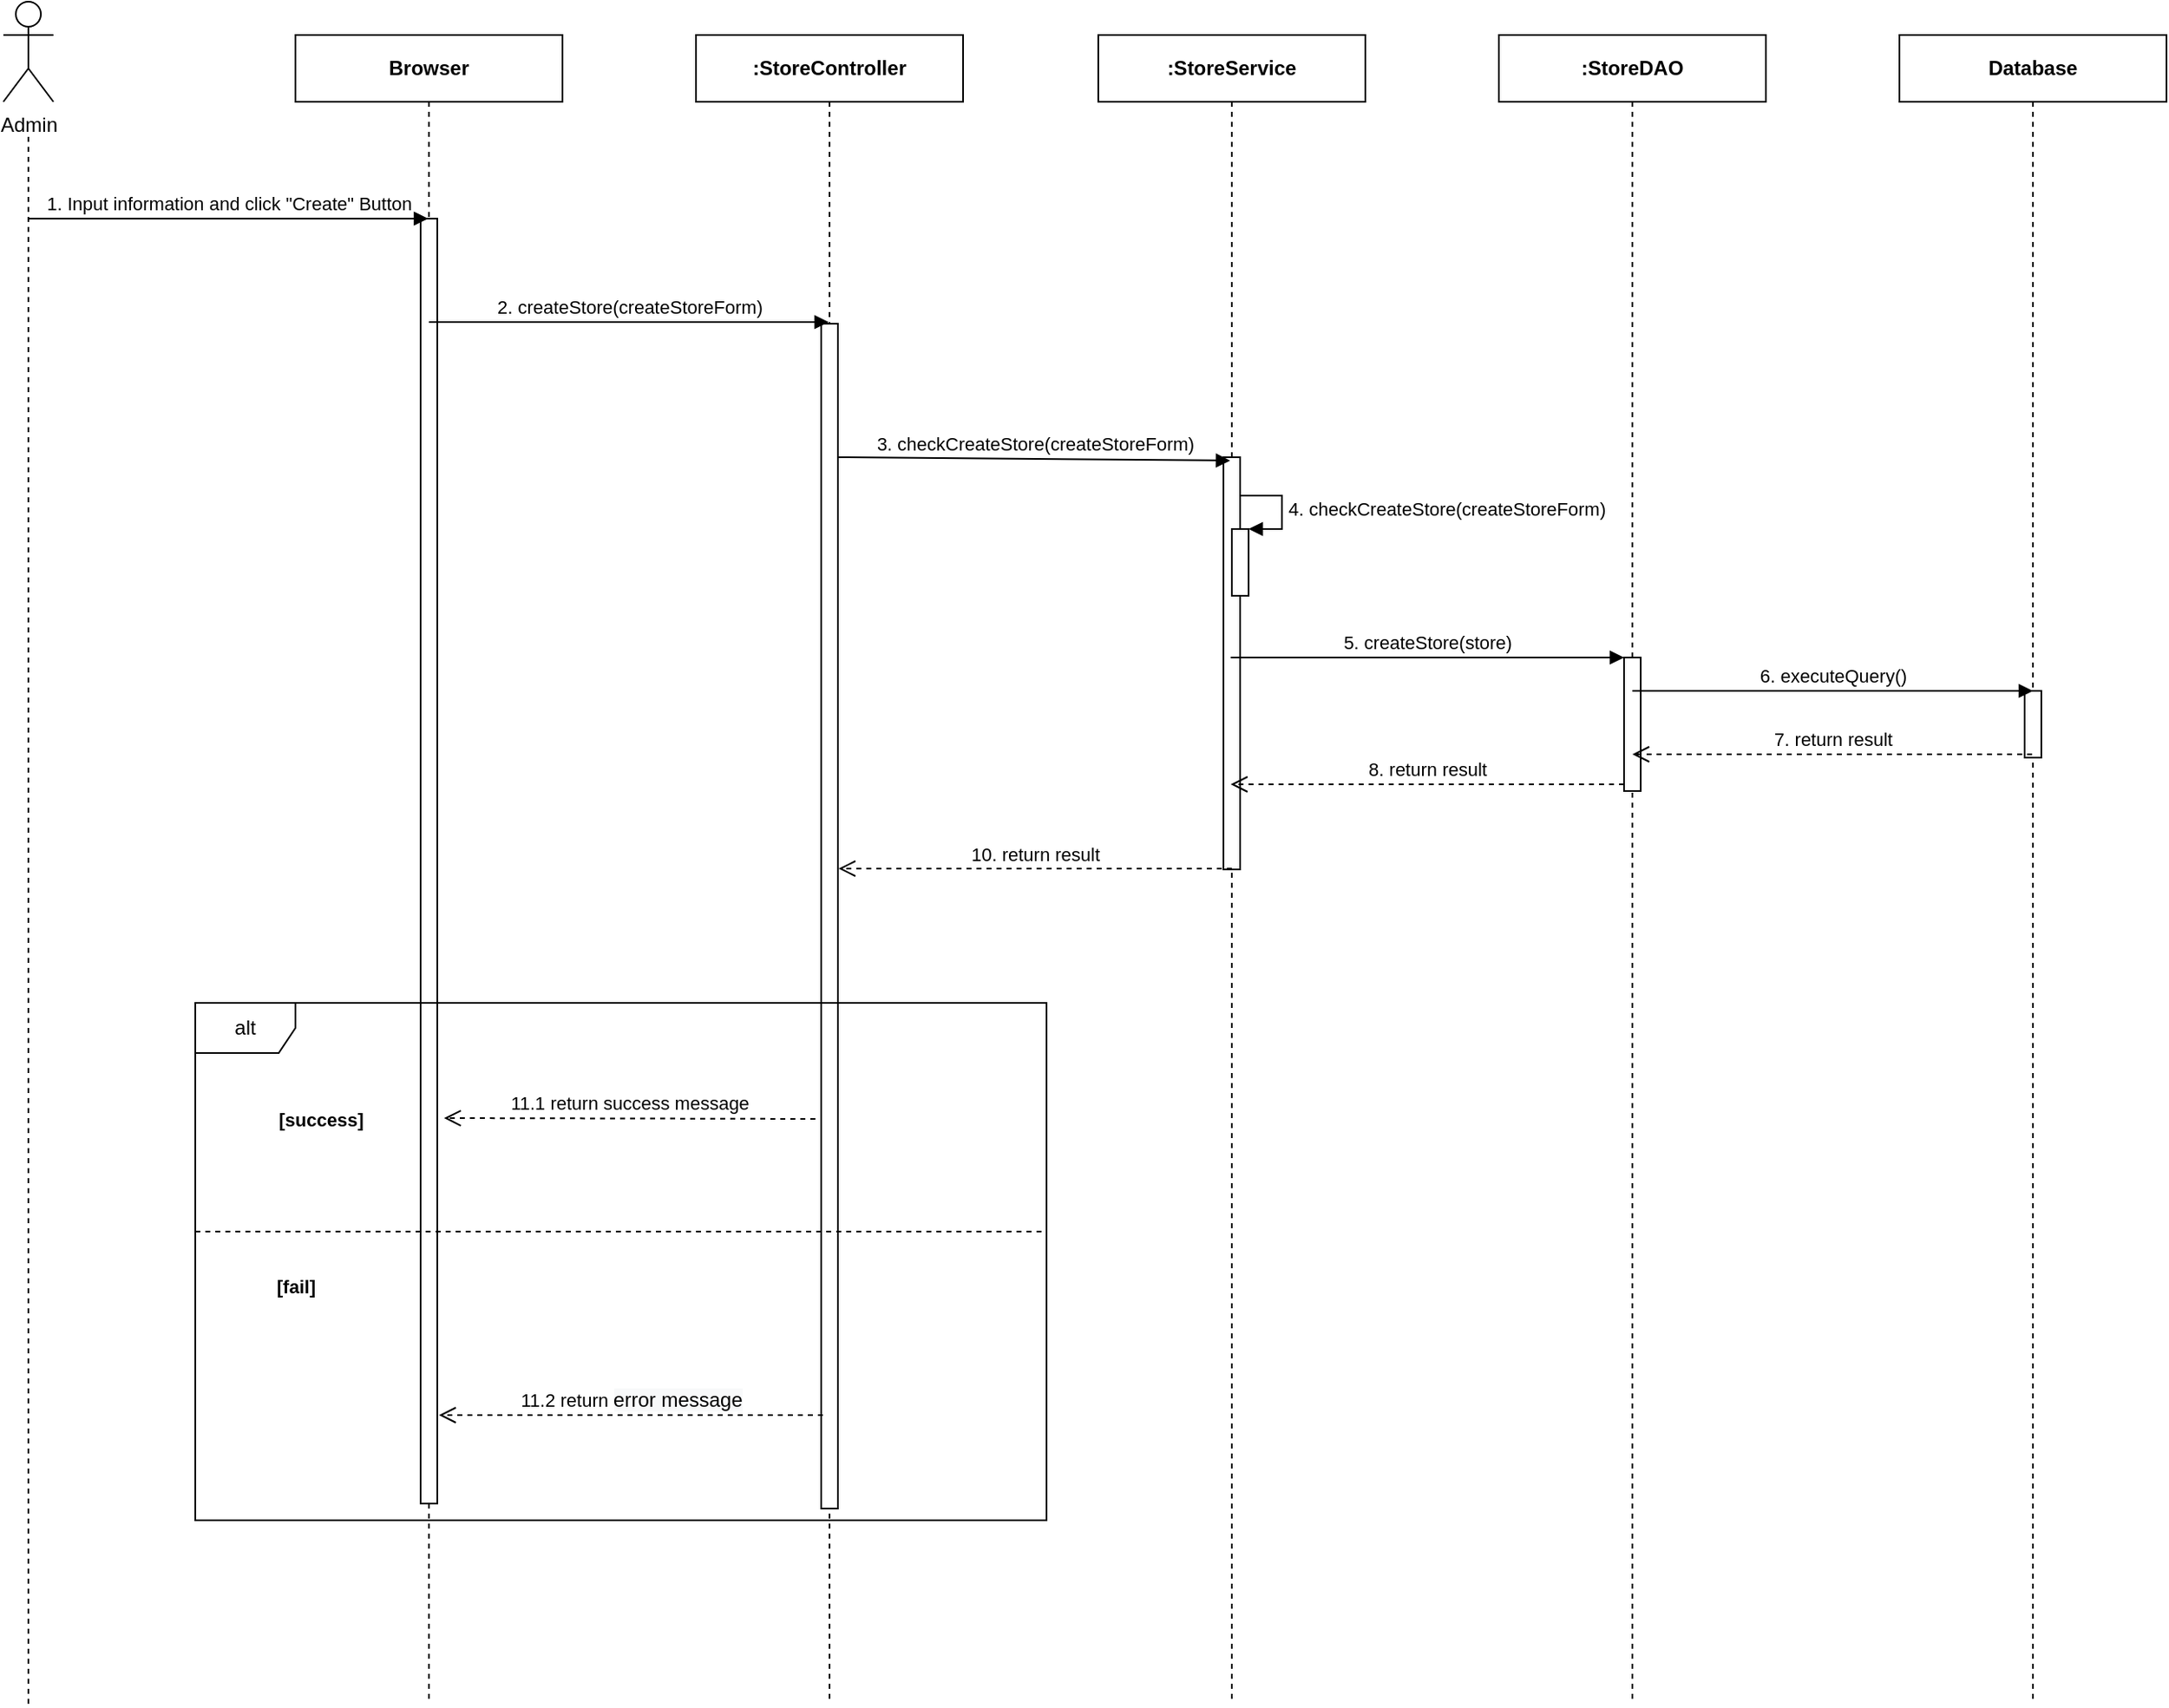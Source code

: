 <mxfile version="14.4.3" type="device"><diagram id="wABSzRqi_FVYXiAVE2oP" name="Ev02"><mxGraphModel dx="1346" dy="778" grid="1" gridSize="10" guides="1" tooltips="1" connect="1" arrows="1" fold="1" page="1" pageScale="1" pageWidth="850" pageHeight="1100" math="0" shadow="0"><root><mxCell id="gUo3uE9qeqiG01h8dQ7a-0"/><mxCell id="gUo3uE9qeqiG01h8dQ7a-1" parent="gUo3uE9qeqiG01h8dQ7a-0"/><mxCell id="SuDUeDwoGOIgecHYMLtc-3" value="&lt;b&gt;Browser&lt;/b&gt;" style="shape=umlLifeline;perimeter=lifelinePerimeter;whiteSpace=wrap;html=1;container=1;collapsible=0;recursiveResize=0;outlineConnect=0;" parent="gUo3uE9qeqiG01h8dQ7a-1" vertex="1"><mxGeometry x="480" y="80" width="160" height="1000" as="geometry"/></mxCell><mxCell id="SuDUeDwoGOIgecHYMLtc-4" value="" style="html=1;points=[];perimeter=orthogonalPerimeter;" parent="SuDUeDwoGOIgecHYMLtc-3" vertex="1"><mxGeometry x="75" y="110" width="10" height="770" as="geometry"/></mxCell><mxCell id="SuDUeDwoGOIgecHYMLtc-5" value="&lt;b&gt;:StoreDAO&lt;/b&gt;" style="shape=umlLifeline;perimeter=lifelinePerimeter;whiteSpace=wrap;html=1;container=1;collapsible=0;recursiveResize=0;outlineConnect=0;" parent="gUo3uE9qeqiG01h8dQ7a-1" vertex="1"><mxGeometry x="1201" y="80" width="160" height="1000" as="geometry"/></mxCell><mxCell id="SuDUeDwoGOIgecHYMLtc-6" value="&lt;b&gt;:StoreService&lt;/b&gt;" style="shape=umlLifeline;perimeter=lifelinePerimeter;whiteSpace=wrap;html=1;container=1;collapsible=0;recursiveResize=0;outlineConnect=0;" parent="gUo3uE9qeqiG01h8dQ7a-1" vertex="1"><mxGeometry x="961" y="80" width="160" height="1000" as="geometry"/></mxCell><mxCell id="SuDUeDwoGOIgecHYMLtc-7" value="" style="html=1;points=[];perimeter=orthogonalPerimeter;" parent="SuDUeDwoGOIgecHYMLtc-6" vertex="1"><mxGeometry x="75" y="253" width="10" height="247" as="geometry"/></mxCell><mxCell id="SuDUeDwoGOIgecHYMLtc-9" value="&lt;b&gt;:StoreController&lt;/b&gt;" style="shape=umlLifeline;perimeter=lifelinePerimeter;whiteSpace=wrap;html=1;container=1;collapsible=0;recursiveResize=0;outlineConnect=0;" parent="gUo3uE9qeqiG01h8dQ7a-1" vertex="1"><mxGeometry x="720" y="80" width="160" height="1000" as="geometry"/></mxCell><mxCell id="SuDUeDwoGOIgecHYMLtc-10" value="" style="html=1;points=[];perimeter=orthogonalPerimeter;" parent="SuDUeDwoGOIgecHYMLtc-9" vertex="1"><mxGeometry x="75" y="173" width="10" height="710" as="geometry"/></mxCell><mxCell id="SuDUeDwoGOIgecHYMLtc-11" value="1. Input information and click &quot;Create&quot; Button" style="html=1;verticalAlign=bottom;endArrow=block;" parent="gUo3uE9qeqiG01h8dQ7a-1" target="SuDUeDwoGOIgecHYMLtc-3" edge="1"><mxGeometry width="80" relative="1" as="geometry"><mxPoint x="320" y="190" as="sourcePoint"/><mxPoint x="400" y="190" as="targetPoint"/></mxGeometry></mxCell><mxCell id="SuDUeDwoGOIgecHYMLtc-12" value="2. createStore(createStoreForm)" style="html=1;verticalAlign=bottom;endArrow=block;" parent="gUo3uE9qeqiG01h8dQ7a-1" edge="1"><mxGeometry width="80" relative="1" as="geometry"><mxPoint x="560" y="252.0" as="sourcePoint"/><mxPoint x="799.5" y="252.0" as="targetPoint"/></mxGeometry></mxCell><mxCell id="SuDUeDwoGOIgecHYMLtc-20" value="3. checkCreateStore(createStoreForm)" style="html=1;verticalAlign=bottom;endArrow=block;" parent="gUo3uE9qeqiG01h8dQ7a-1" edge="1"><mxGeometry relative="1" as="geometry"><mxPoint x="805.06" y="333.0" as="sourcePoint"/><mxPoint x="1040" y="335" as="targetPoint"/></mxGeometry></mxCell><mxCell id="SuDUeDwoGOIgecHYMLtc-29" value="" style="html=1;points=[];perimeter=orthogonalPerimeter;" parent="gUo3uE9qeqiG01h8dQ7a-1" vertex="1"><mxGeometry x="1041.06" y="376" width="10" height="40" as="geometry"/></mxCell><mxCell id="SuDUeDwoGOIgecHYMLtc-30" value="&lt;span style=&quot;text-align: center&quot;&gt;4. checkCreateStore(createStoreForm)&lt;/span&gt;" style="edgeStyle=orthogonalEdgeStyle;html=1;align=left;spacingLeft=2;endArrow=block;rounded=0;entryX=1;entryY=0;" parent="gUo3uE9qeqiG01h8dQ7a-1" target="SuDUeDwoGOIgecHYMLtc-29" edge="1"><mxGeometry relative="1" as="geometry"><mxPoint x="1046.06" y="356" as="sourcePoint"/><Array as="points"><mxPoint x="1071.06" y="356"/></Array></mxGeometry></mxCell><mxCell id="SuDUeDwoGOIgecHYMLtc-35" value="" style="html=1;points=[];perimeter=orthogonalPerimeter;" parent="gUo3uE9qeqiG01h8dQ7a-1" vertex="1"><mxGeometry x="1276" y="453" width="10" height="80" as="geometry"/></mxCell><mxCell id="SuDUeDwoGOIgecHYMLtc-36" value="5. createStore(store)" style="html=1;verticalAlign=bottom;endArrow=block;entryX=0;entryY=0;" parent="gUo3uE9qeqiG01h8dQ7a-1" target="SuDUeDwoGOIgecHYMLtc-35" edge="1"><mxGeometry relative="1" as="geometry"><mxPoint x="1040.324" y="453" as="sourcePoint"/></mxGeometry></mxCell><mxCell id="SuDUeDwoGOIgecHYMLtc-37" value="8. return result" style="html=1;verticalAlign=bottom;endArrow=open;dashed=1;endSize=8;exitX=0;exitY=0.95;" parent="gUo3uE9qeqiG01h8dQ7a-1" source="SuDUeDwoGOIgecHYMLtc-35" edge="1"><mxGeometry relative="1" as="geometry"><mxPoint x="1040.324" y="529.0" as="targetPoint"/></mxGeometry></mxCell><mxCell id="9NKPdvmDBKkK1e2qUuTx-53" value="&lt;b&gt;Database&lt;/b&gt;" style="shape=umlLifeline;perimeter=lifelinePerimeter;whiteSpace=wrap;html=1;container=1;collapsible=0;recursiveResize=0;outlineConnect=0;" parent="gUo3uE9qeqiG01h8dQ7a-1" vertex="1"><mxGeometry x="1441" y="80" width="160" height="1000" as="geometry"/></mxCell><mxCell id="9NKPdvmDBKkK1e2qUuTx-54" value="" style="html=1;points=[];perimeter=orthogonalPerimeter;" parent="9NKPdvmDBKkK1e2qUuTx-53" vertex="1"><mxGeometry x="75" y="393" width="10" height="40" as="geometry"/></mxCell><mxCell id="9NKPdvmDBKkK1e2qUuTx-55" value="6. executeQuery()" style="html=1;verticalAlign=bottom;endArrow=block;" parent="gUo3uE9qeqiG01h8dQ7a-1" edge="1"><mxGeometry relative="1" as="geometry"><mxPoint x="1281" y="473" as="sourcePoint"/><mxPoint x="1521" y="473" as="targetPoint"/></mxGeometry></mxCell><mxCell id="9NKPdvmDBKkK1e2qUuTx-56" value="7. return result" style="html=1;verticalAlign=bottom;endArrow=open;dashed=1;endSize=8;" parent="gUo3uE9qeqiG01h8dQ7a-1" edge="1"><mxGeometry relative="1" as="geometry"><mxPoint x="1281" y="511" as="targetPoint"/><mxPoint x="1520.5" y="511" as="sourcePoint"/></mxGeometry></mxCell><mxCell id="N5lYp_XJB56kUZtvgQLN-0" value="alt" style="shape=umlFrame;whiteSpace=wrap;html=1;" parent="gUo3uE9qeqiG01h8dQ7a-1" vertex="1"><mxGeometry x="420" y="660" width="510" height="310" as="geometry"/></mxCell><mxCell id="N5lYp_XJB56kUZtvgQLN-1" value="11.1 return success message" style="html=1;verticalAlign=bottom;endArrow=open;dashed=1;endSize=8;" parent="gUo3uE9qeqiG01h8dQ7a-1" edge="1"><mxGeometry relative="1" as="geometry"><mxPoint x="569" y="729" as="targetPoint"/><mxPoint x="791.5" y="729.5" as="sourcePoint"/></mxGeometry></mxCell><mxCell id="N5lYp_XJB56kUZtvgQLN-2" value="&lt;span style=&quot;font-size: 11px ; background-color: rgb(255 , 255 , 255)&quot;&gt;&lt;b&gt;[success]&lt;/b&gt;&lt;/span&gt;" style="text;html=1;align=center;verticalAlign=middle;resizable=0;points=[];autosize=1;" parent="gUo3uE9qeqiG01h8dQ7a-1" vertex="1"><mxGeometry x="460" y="720" width="70" height="20" as="geometry"/></mxCell><mxCell id="N5lYp_XJB56kUZtvgQLN-3" value="&lt;span style=&quot;font-size: 11px ; background-color: rgb(255 , 255 , 255)&quot;&gt;&lt;b&gt;[fail]&lt;/b&gt;&lt;/span&gt;" style="text;html=1;align=center;verticalAlign=middle;resizable=0;points=[];autosize=1;" parent="gUo3uE9qeqiG01h8dQ7a-1" vertex="1"><mxGeometry x="460" y="820" width="40" height="20" as="geometry"/></mxCell><mxCell id="N5lYp_XJB56kUZtvgQLN-4" value="11.2 return&amp;nbsp;&lt;span style=&quot;font-size: 12px ; background-color: rgb(248 , 249 , 250)&quot;&gt;error message&lt;/span&gt;" style="html=1;verticalAlign=bottom;endArrow=open;dashed=1;endSize=8;" parent="gUo3uE9qeqiG01h8dQ7a-1" edge="1"><mxGeometry relative="1" as="geometry"><mxPoint x="796" y="907" as="sourcePoint"/><mxPoint x="566" y="907" as="targetPoint"/></mxGeometry></mxCell><mxCell id="N5lYp_XJB56kUZtvgQLN-5" value="" style="endArrow=none;dashed=1;html=1;" parent="gUo3uE9qeqiG01h8dQ7a-1" edge="1"><mxGeometry width="50" height="50" relative="1" as="geometry"><mxPoint x="420" y="797" as="sourcePoint"/><mxPoint x="930" y="797" as="targetPoint"/></mxGeometry></mxCell><mxCell id="N5lYp_XJB56kUZtvgQLN-6" value="10. return result" style="html=1;verticalAlign=bottom;endArrow=open;dashed=1;endSize=8;exitX=0;exitY=0.95;" parent="gUo3uE9qeqiG01h8dQ7a-1" edge="1"><mxGeometry relative="1" as="geometry"><mxPoint x="805.384" y="579.5" as="targetPoint"/><mxPoint x="1041.06" y="579.5" as="sourcePoint"/></mxGeometry></mxCell><mxCell id="SNRZqt018CEZPI02TBDf-0" value="Admin" style="shape=umlActor;verticalLabelPosition=bottom;verticalAlign=top;html=1;outlineConnect=0;rounded=0;glass=0;sketch=0;fillColor=none;" vertex="1" parent="gUo3uE9qeqiG01h8dQ7a-1"><mxGeometry x="305" y="60" width="30" height="60" as="geometry"/></mxCell><mxCell id="SNRZqt018CEZPI02TBDf-1" value="" style="endArrow=none;dashed=1;html=1;" edge="1" parent="gUo3uE9qeqiG01h8dQ7a-1"><mxGeometry width="50" height="50" relative="1" as="geometry"><mxPoint x="320" y="1080" as="sourcePoint"/><mxPoint x="320" y="140" as="targetPoint"/></mxGeometry></mxCell></root></mxGraphModel></diagram></mxfile>